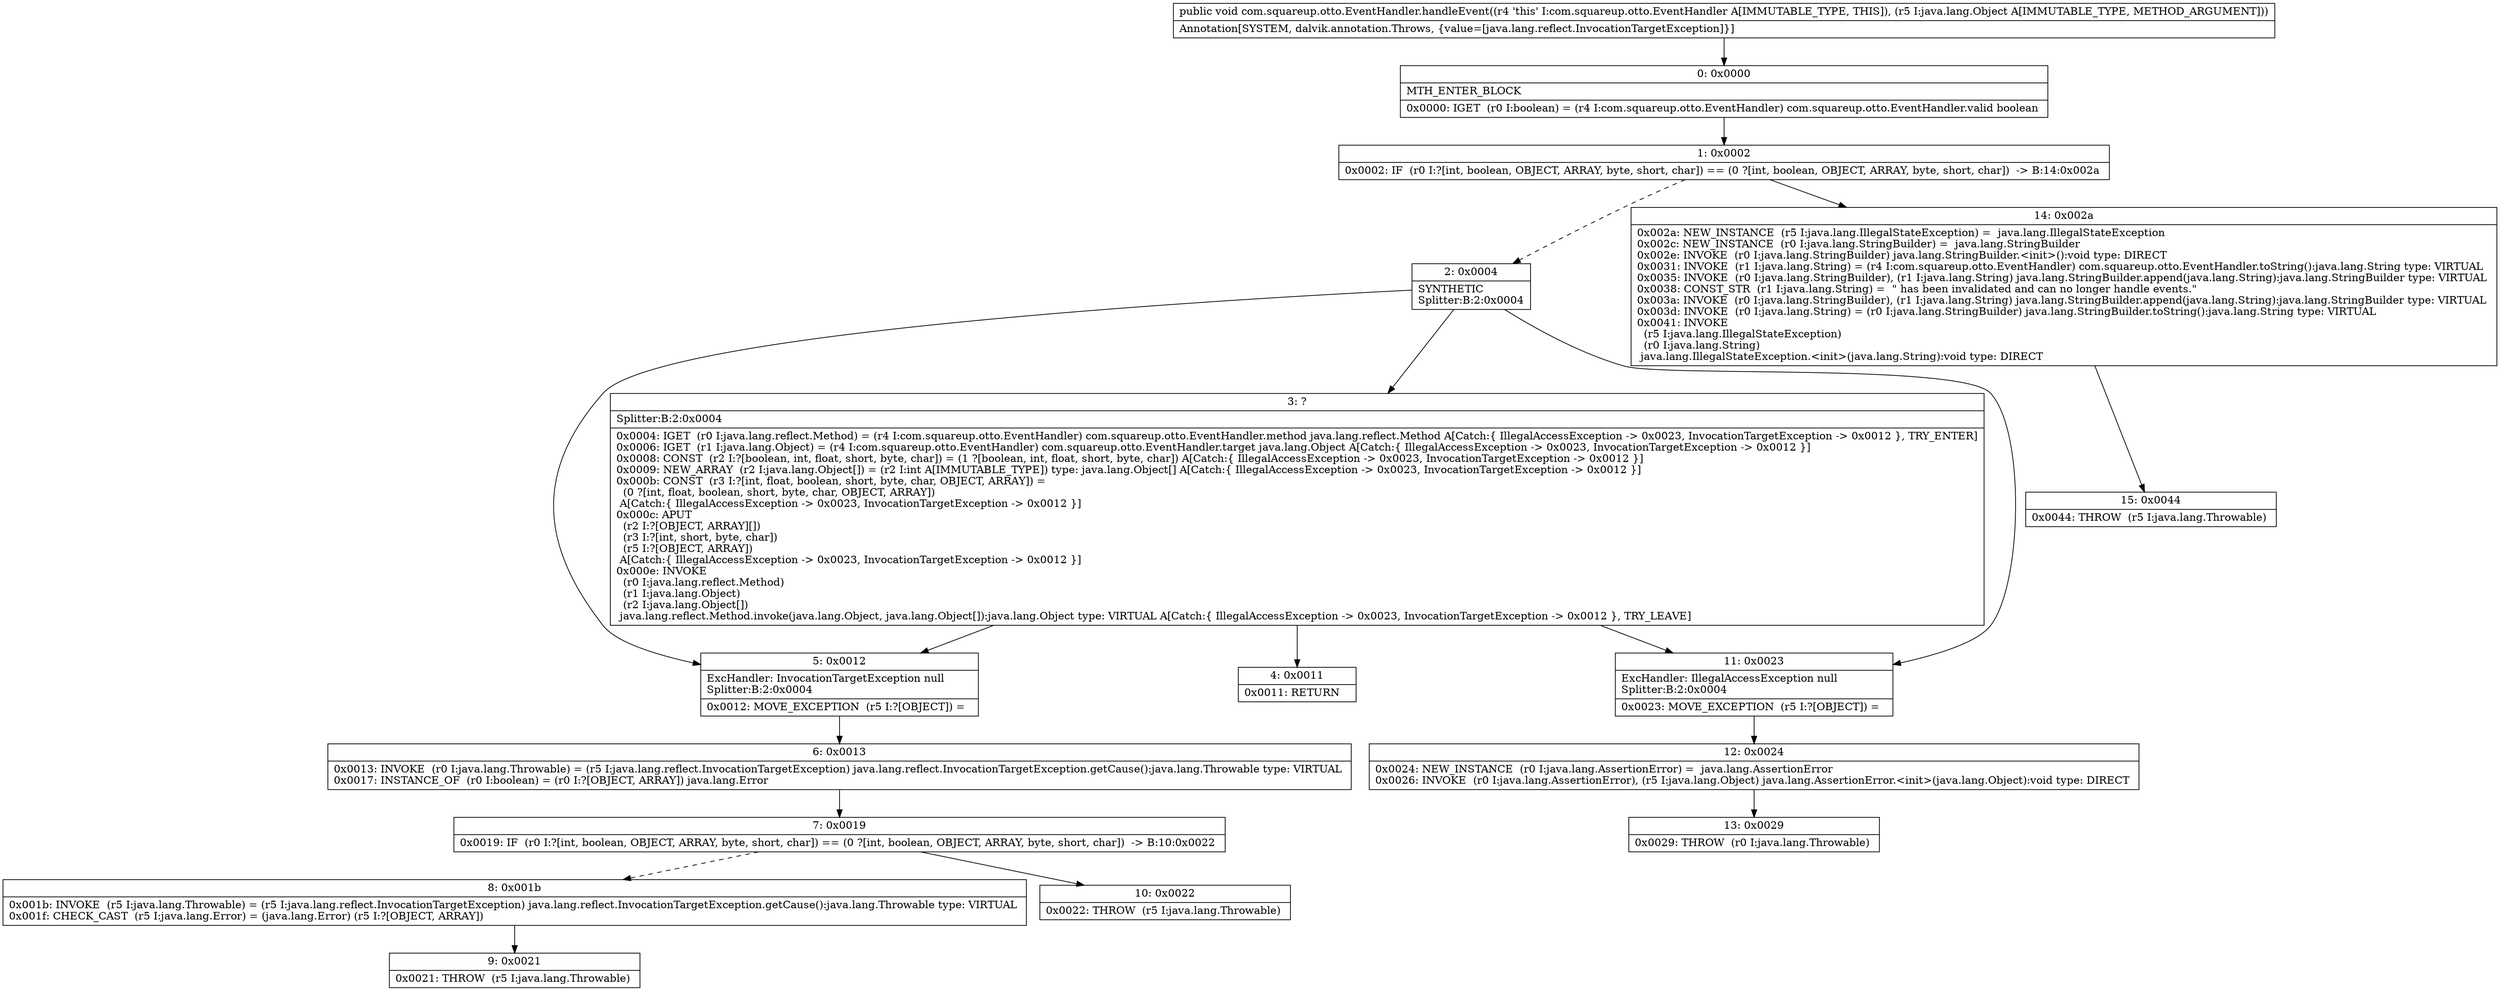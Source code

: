 digraph "CFG forcom.squareup.otto.EventHandler.handleEvent(Ljava\/lang\/Object;)V" {
Node_0 [shape=record,label="{0\:\ 0x0000|MTH_ENTER_BLOCK\l|0x0000: IGET  (r0 I:boolean) = (r4 I:com.squareup.otto.EventHandler) com.squareup.otto.EventHandler.valid boolean \l}"];
Node_1 [shape=record,label="{1\:\ 0x0002|0x0002: IF  (r0 I:?[int, boolean, OBJECT, ARRAY, byte, short, char]) == (0 ?[int, boolean, OBJECT, ARRAY, byte, short, char])  \-\> B:14:0x002a \l}"];
Node_2 [shape=record,label="{2\:\ 0x0004|SYNTHETIC\lSplitter:B:2:0x0004\l}"];
Node_3 [shape=record,label="{3\:\ ?|Splitter:B:2:0x0004\l|0x0004: IGET  (r0 I:java.lang.reflect.Method) = (r4 I:com.squareup.otto.EventHandler) com.squareup.otto.EventHandler.method java.lang.reflect.Method A[Catch:\{ IllegalAccessException \-\> 0x0023, InvocationTargetException \-\> 0x0012 \}, TRY_ENTER]\l0x0006: IGET  (r1 I:java.lang.Object) = (r4 I:com.squareup.otto.EventHandler) com.squareup.otto.EventHandler.target java.lang.Object A[Catch:\{ IllegalAccessException \-\> 0x0023, InvocationTargetException \-\> 0x0012 \}]\l0x0008: CONST  (r2 I:?[boolean, int, float, short, byte, char]) = (1 ?[boolean, int, float, short, byte, char]) A[Catch:\{ IllegalAccessException \-\> 0x0023, InvocationTargetException \-\> 0x0012 \}]\l0x0009: NEW_ARRAY  (r2 I:java.lang.Object[]) = (r2 I:int A[IMMUTABLE_TYPE]) type: java.lang.Object[] A[Catch:\{ IllegalAccessException \-\> 0x0023, InvocationTargetException \-\> 0x0012 \}]\l0x000b: CONST  (r3 I:?[int, float, boolean, short, byte, char, OBJECT, ARRAY]) = \l  (0 ?[int, float, boolean, short, byte, char, OBJECT, ARRAY])\l A[Catch:\{ IllegalAccessException \-\> 0x0023, InvocationTargetException \-\> 0x0012 \}]\l0x000c: APUT  \l  (r2 I:?[OBJECT, ARRAY][])\l  (r3 I:?[int, short, byte, char])\l  (r5 I:?[OBJECT, ARRAY])\l A[Catch:\{ IllegalAccessException \-\> 0x0023, InvocationTargetException \-\> 0x0012 \}]\l0x000e: INVOKE  \l  (r0 I:java.lang.reflect.Method)\l  (r1 I:java.lang.Object)\l  (r2 I:java.lang.Object[])\l java.lang.reflect.Method.invoke(java.lang.Object, java.lang.Object[]):java.lang.Object type: VIRTUAL A[Catch:\{ IllegalAccessException \-\> 0x0023, InvocationTargetException \-\> 0x0012 \}, TRY_LEAVE]\l}"];
Node_4 [shape=record,label="{4\:\ 0x0011|0x0011: RETURN   \l}"];
Node_5 [shape=record,label="{5\:\ 0x0012|ExcHandler: InvocationTargetException null\lSplitter:B:2:0x0004\l|0x0012: MOVE_EXCEPTION  (r5 I:?[OBJECT]) =  \l}"];
Node_6 [shape=record,label="{6\:\ 0x0013|0x0013: INVOKE  (r0 I:java.lang.Throwable) = (r5 I:java.lang.reflect.InvocationTargetException) java.lang.reflect.InvocationTargetException.getCause():java.lang.Throwable type: VIRTUAL \l0x0017: INSTANCE_OF  (r0 I:boolean) = (r0 I:?[OBJECT, ARRAY]) java.lang.Error \l}"];
Node_7 [shape=record,label="{7\:\ 0x0019|0x0019: IF  (r0 I:?[int, boolean, OBJECT, ARRAY, byte, short, char]) == (0 ?[int, boolean, OBJECT, ARRAY, byte, short, char])  \-\> B:10:0x0022 \l}"];
Node_8 [shape=record,label="{8\:\ 0x001b|0x001b: INVOKE  (r5 I:java.lang.Throwable) = (r5 I:java.lang.reflect.InvocationTargetException) java.lang.reflect.InvocationTargetException.getCause():java.lang.Throwable type: VIRTUAL \l0x001f: CHECK_CAST  (r5 I:java.lang.Error) = (java.lang.Error) (r5 I:?[OBJECT, ARRAY]) \l}"];
Node_9 [shape=record,label="{9\:\ 0x0021|0x0021: THROW  (r5 I:java.lang.Throwable) \l}"];
Node_10 [shape=record,label="{10\:\ 0x0022|0x0022: THROW  (r5 I:java.lang.Throwable) \l}"];
Node_11 [shape=record,label="{11\:\ 0x0023|ExcHandler: IllegalAccessException null\lSplitter:B:2:0x0004\l|0x0023: MOVE_EXCEPTION  (r5 I:?[OBJECT]) =  \l}"];
Node_12 [shape=record,label="{12\:\ 0x0024|0x0024: NEW_INSTANCE  (r0 I:java.lang.AssertionError) =  java.lang.AssertionError \l0x0026: INVOKE  (r0 I:java.lang.AssertionError), (r5 I:java.lang.Object) java.lang.AssertionError.\<init\>(java.lang.Object):void type: DIRECT \l}"];
Node_13 [shape=record,label="{13\:\ 0x0029|0x0029: THROW  (r0 I:java.lang.Throwable) \l}"];
Node_14 [shape=record,label="{14\:\ 0x002a|0x002a: NEW_INSTANCE  (r5 I:java.lang.IllegalStateException) =  java.lang.IllegalStateException \l0x002c: NEW_INSTANCE  (r0 I:java.lang.StringBuilder) =  java.lang.StringBuilder \l0x002e: INVOKE  (r0 I:java.lang.StringBuilder) java.lang.StringBuilder.\<init\>():void type: DIRECT \l0x0031: INVOKE  (r1 I:java.lang.String) = (r4 I:com.squareup.otto.EventHandler) com.squareup.otto.EventHandler.toString():java.lang.String type: VIRTUAL \l0x0035: INVOKE  (r0 I:java.lang.StringBuilder), (r1 I:java.lang.String) java.lang.StringBuilder.append(java.lang.String):java.lang.StringBuilder type: VIRTUAL \l0x0038: CONST_STR  (r1 I:java.lang.String) =  \" has been invalidated and can no longer handle events.\" \l0x003a: INVOKE  (r0 I:java.lang.StringBuilder), (r1 I:java.lang.String) java.lang.StringBuilder.append(java.lang.String):java.lang.StringBuilder type: VIRTUAL \l0x003d: INVOKE  (r0 I:java.lang.String) = (r0 I:java.lang.StringBuilder) java.lang.StringBuilder.toString():java.lang.String type: VIRTUAL \l0x0041: INVOKE  \l  (r5 I:java.lang.IllegalStateException)\l  (r0 I:java.lang.String)\l java.lang.IllegalStateException.\<init\>(java.lang.String):void type: DIRECT \l}"];
Node_15 [shape=record,label="{15\:\ 0x0044|0x0044: THROW  (r5 I:java.lang.Throwable) \l}"];
MethodNode[shape=record,label="{public void com.squareup.otto.EventHandler.handleEvent((r4 'this' I:com.squareup.otto.EventHandler A[IMMUTABLE_TYPE, THIS]), (r5 I:java.lang.Object A[IMMUTABLE_TYPE, METHOD_ARGUMENT]))  | Annotation[SYSTEM, dalvik.annotation.Throws, \{value=[java.lang.reflect.InvocationTargetException]\}]\l}"];
MethodNode -> Node_0;
Node_0 -> Node_1;
Node_1 -> Node_2[style=dashed];
Node_1 -> Node_14;
Node_2 -> Node_3;
Node_2 -> Node_11;
Node_2 -> Node_5;
Node_3 -> Node_4;
Node_3 -> Node_11;
Node_3 -> Node_5;
Node_5 -> Node_6;
Node_6 -> Node_7;
Node_7 -> Node_8[style=dashed];
Node_7 -> Node_10;
Node_8 -> Node_9;
Node_11 -> Node_12;
Node_12 -> Node_13;
Node_14 -> Node_15;
}

